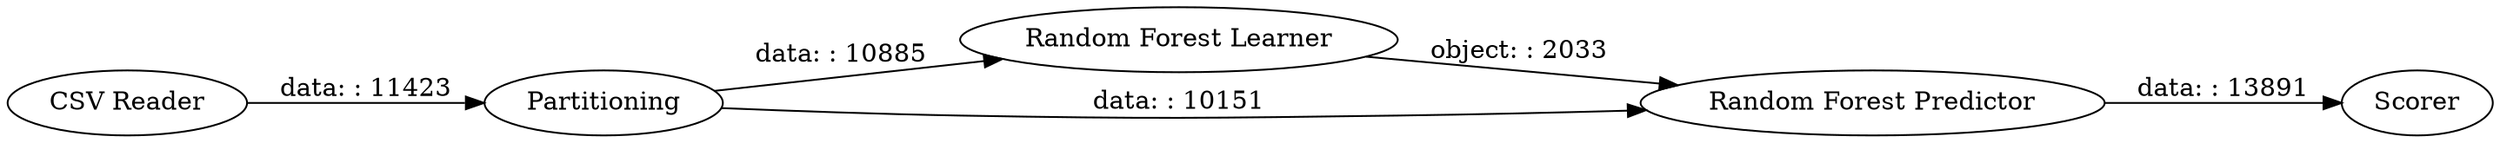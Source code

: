 digraph {
	"8882522960195325210_1" [label="CSV Reader"]
	"8882522960195325210_8" [label="Random Forest Learner"]
	"8882522960195325210_5" [label=Partitioning]
	"8882522960195325210_10" [label=Scorer]
	"8882522960195325210_9" [label="Random Forest Predictor"]
	"8882522960195325210_1" -> "8882522960195325210_5" [label="data: : 11423"]
	"8882522960195325210_9" -> "8882522960195325210_10" [label="data: : 13891"]
	"8882522960195325210_8" -> "8882522960195325210_9" [label="object: : 2033"]
	"8882522960195325210_5" -> "8882522960195325210_8" [label="data: : 10885"]
	"8882522960195325210_5" -> "8882522960195325210_9" [label="data: : 10151"]
	rankdir=LR
}

